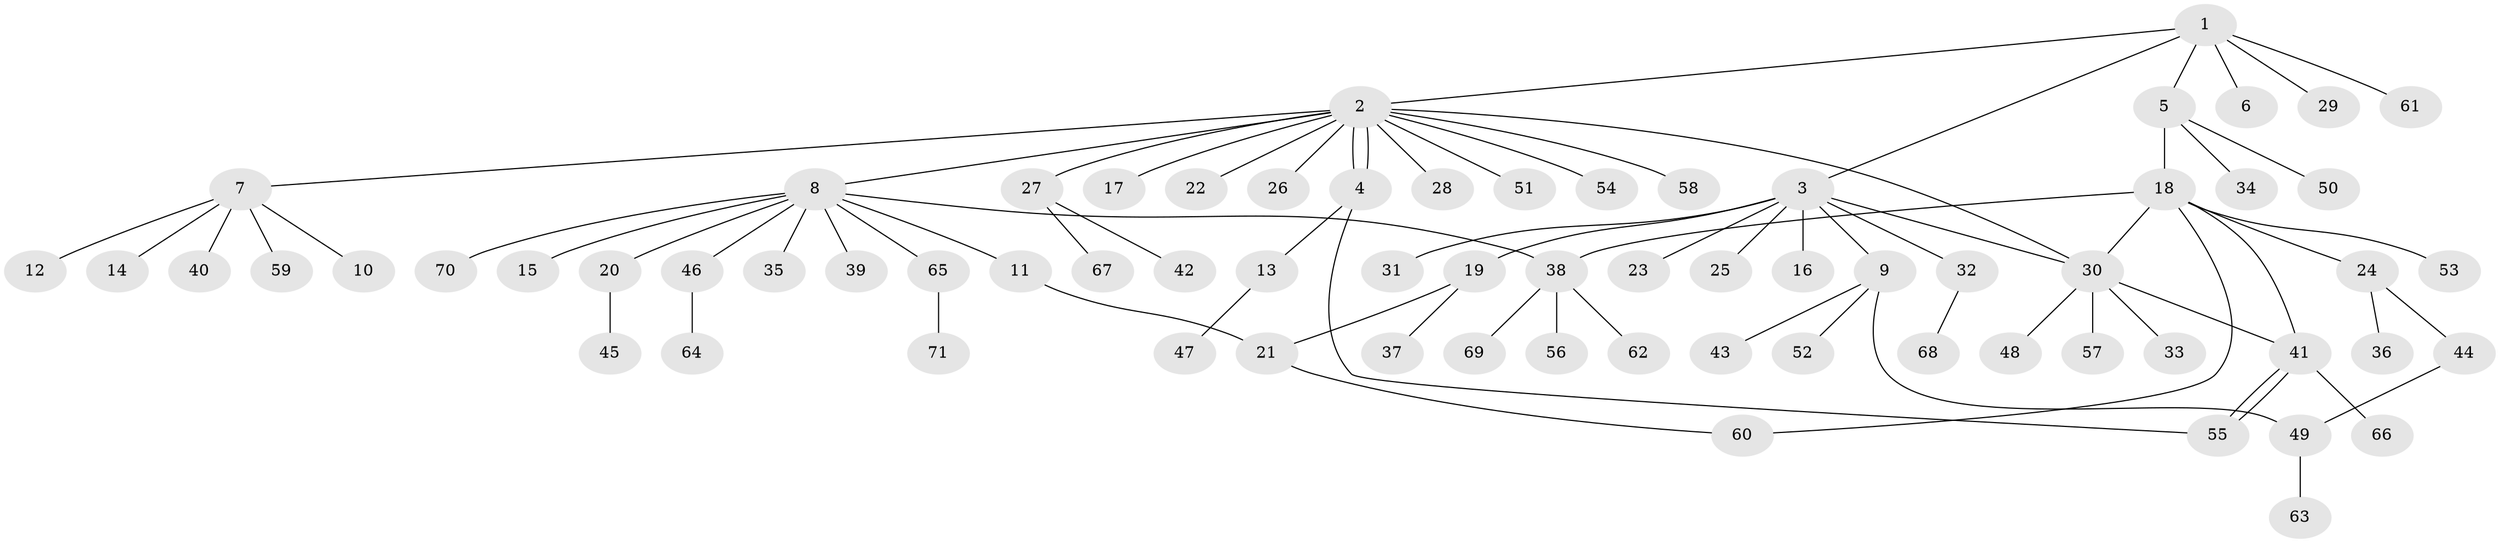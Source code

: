 // Generated by graph-tools (version 1.1) at 2025/01/03/09/25 03:01:44]
// undirected, 71 vertices, 80 edges
graph export_dot {
graph [start="1"]
  node [color=gray90,style=filled];
  1;
  2;
  3;
  4;
  5;
  6;
  7;
  8;
  9;
  10;
  11;
  12;
  13;
  14;
  15;
  16;
  17;
  18;
  19;
  20;
  21;
  22;
  23;
  24;
  25;
  26;
  27;
  28;
  29;
  30;
  31;
  32;
  33;
  34;
  35;
  36;
  37;
  38;
  39;
  40;
  41;
  42;
  43;
  44;
  45;
  46;
  47;
  48;
  49;
  50;
  51;
  52;
  53;
  54;
  55;
  56;
  57;
  58;
  59;
  60;
  61;
  62;
  63;
  64;
  65;
  66;
  67;
  68;
  69;
  70;
  71;
  1 -- 2;
  1 -- 3;
  1 -- 5;
  1 -- 6;
  1 -- 29;
  1 -- 61;
  2 -- 4;
  2 -- 4;
  2 -- 7;
  2 -- 8;
  2 -- 17;
  2 -- 22;
  2 -- 26;
  2 -- 27;
  2 -- 28;
  2 -- 30;
  2 -- 51;
  2 -- 54;
  2 -- 58;
  3 -- 9;
  3 -- 16;
  3 -- 19;
  3 -- 23;
  3 -- 25;
  3 -- 30;
  3 -- 31;
  3 -- 32;
  4 -- 13;
  4 -- 55;
  5 -- 18;
  5 -- 34;
  5 -- 50;
  7 -- 10;
  7 -- 12;
  7 -- 14;
  7 -- 40;
  7 -- 59;
  8 -- 11;
  8 -- 15;
  8 -- 20;
  8 -- 35;
  8 -- 38;
  8 -- 39;
  8 -- 46;
  8 -- 65;
  8 -- 70;
  9 -- 43;
  9 -- 49;
  9 -- 52;
  11 -- 21;
  13 -- 47;
  18 -- 24;
  18 -- 30;
  18 -- 38;
  18 -- 41;
  18 -- 53;
  18 -- 60;
  19 -- 21;
  19 -- 37;
  20 -- 45;
  21 -- 60;
  24 -- 36;
  24 -- 44;
  27 -- 42;
  27 -- 67;
  30 -- 33;
  30 -- 41;
  30 -- 48;
  30 -- 57;
  32 -- 68;
  38 -- 56;
  38 -- 62;
  38 -- 69;
  41 -- 55;
  41 -- 55;
  41 -- 66;
  44 -- 49;
  46 -- 64;
  49 -- 63;
  65 -- 71;
}

